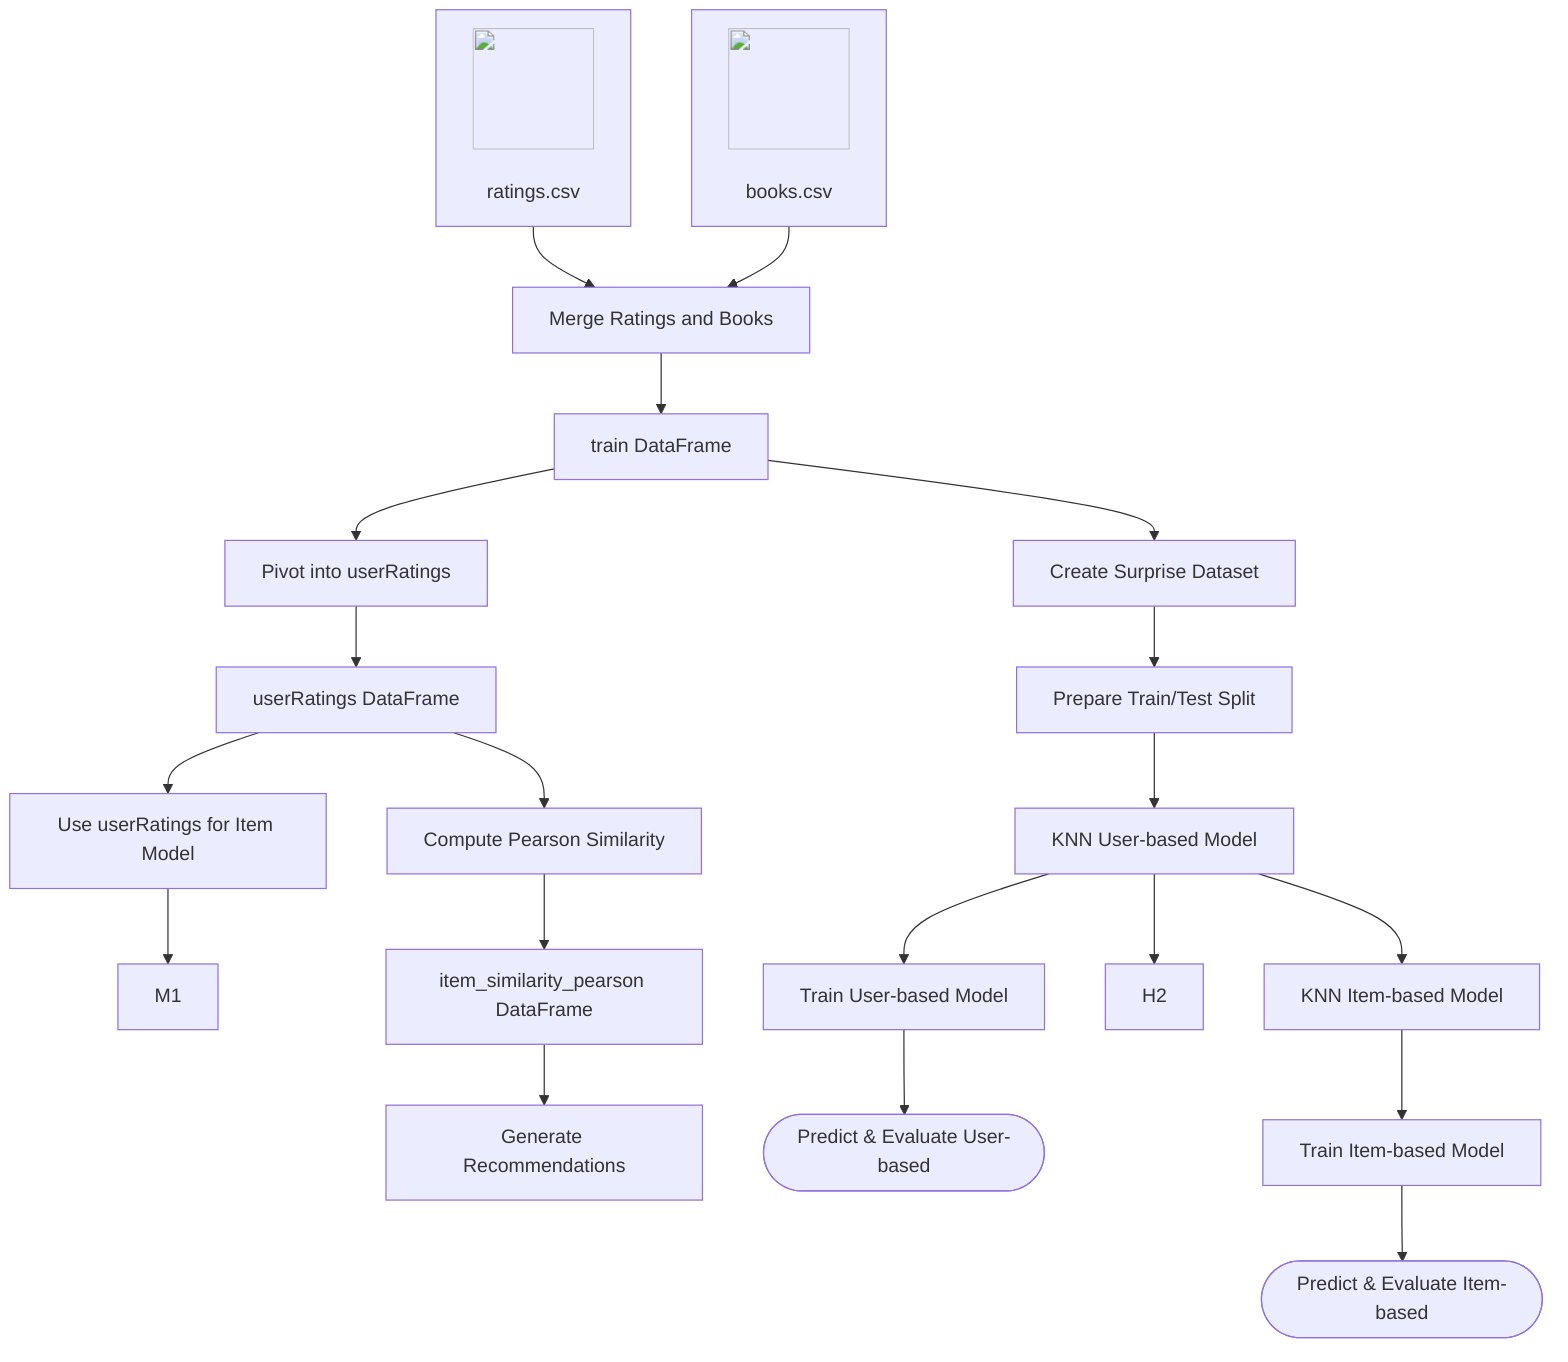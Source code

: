 flowchart TD
    A1["<img src='icons/file.svg' width=100 height=100/> <br/> ratings.csv"] --> B1
    A2["<img src='icons/file.svg' width=100 height=100/> <br/> books.csv"] --> B1
    B1["Merge Ratings and Books"] --> C1
    %% C1 is 'train' DataFrame after merging ratings and books
    C1["train DataFrame"] --> D1
    C1 --> D2
    D1["Pivot into userRatings"] --> E1
    D2["Create Surprise Dataset"] --> F1
    E1["userRatings DataFrame"] --> F2
    F1["Prepare Train/Test Split"]
    F1 --> G1
    G1["KNN User-based Model"] --> H1
    G1 --> H2
    H1["Train User-based Model"]
    H1 --> I1
    I1(["Predict & Evaluate User-based"])
    E1 --> J1
    J1["Compute Pearson Similarity"] --> K1
    K1["item_similarity_pearson DataFrame"] --> L1
    L1["Generate Recommendations"]
    F2["Use userRatings for Item Model"] --> M1
    G1 --> N1
    N1["KNN Item-based Model"] --> O1
    O1["Train Item-based Model"]
    O1 --> P1
    P1(["Predict & Evaluate Item-based"])